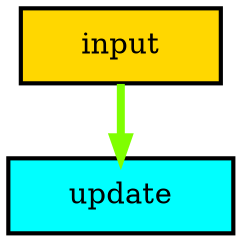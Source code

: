 digraph "Diagram of: Input" {
    node [margin="0.4,0.1"
         ,style=filled];
    1 [label=input
      ,shape=box
      ,fillcolor=gold
      ,style="filled,bold"];
    2 [label=update
      ,shape=box
      ,fillcolor=cyan
      ,style="filled,bold"];
    1 -> 2 [penwidth=3.833213344056216
           ,color=chartreuse];
}
